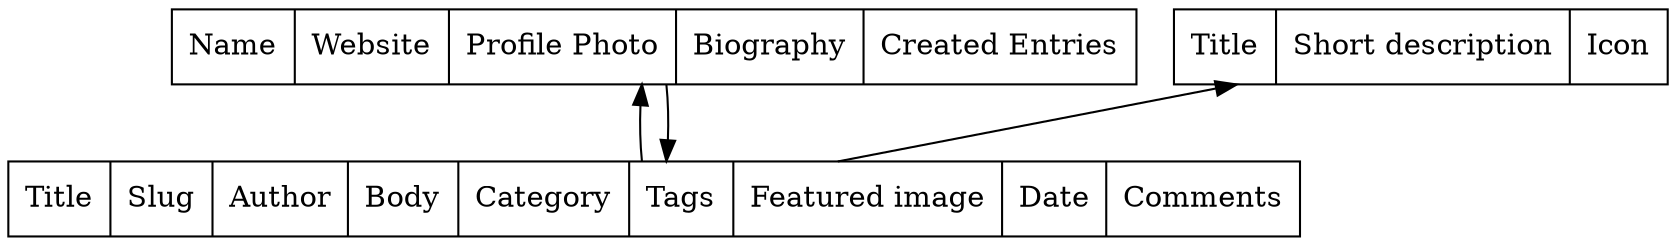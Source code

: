 
digraph obj {
  node[shape=record];
  rankdir="BT";

  Category [label="<title> Title|<shortDescription> Short description|<icon> Icon"];
  Author [label="<name> Name|<website> Website|<profilePhoto> Profile Photo|<biography> Biography|<createdEntries> Created Entries"];
  Post [label="<title> Title|<slug> Slug|<author> Author|<body> Body|<category> Category|<tags> Tags|<featuredImage> Featured image|<date> Date|<comments> Comments"];

  Author -> Post;
  Post -> Author;
  Post -> Category;
}

